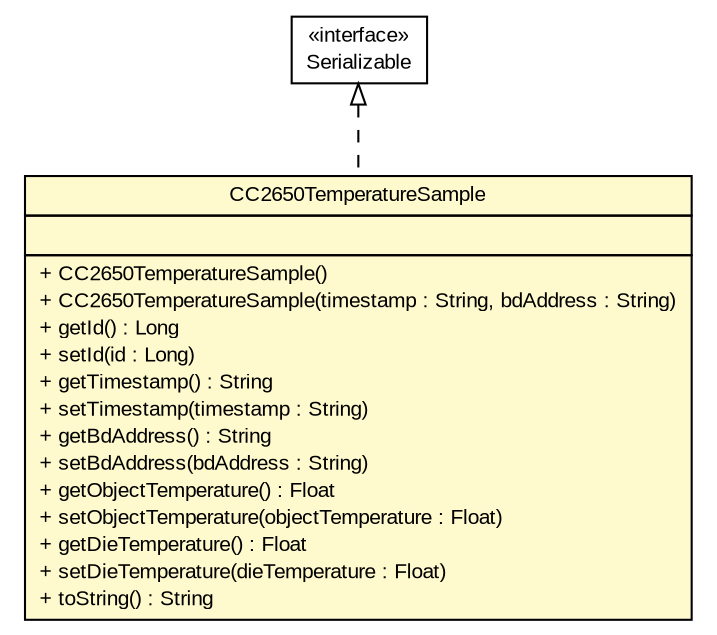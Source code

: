 #!/usr/local/bin/dot
#
# Class diagram 
# Generated by UMLGraph version R5_6 (http://www.umlgraph.org/)
#

digraph G {
	edge [fontname="arial",fontsize=10,labelfontname="arial",labelfontsize=10];
	node [fontname="arial",fontsize=10,shape=plaintext];
	nodesep=0.25;
	ranksep=0.5;
	// de.fhg.fit.biomos.sensorplatform.sample.CC2650TemperatureSample
	c75 [label=<<table title="de.fhg.fit.biomos.sensorplatform.sample.CC2650TemperatureSample" border="0" cellborder="1" cellspacing="0" cellpadding="2" port="p" bgcolor="lemonChiffon" href="./CC2650TemperatureSample.html">
		<tr><td><table border="0" cellspacing="0" cellpadding="1">
<tr><td align="center" balign="center"> CC2650TemperatureSample </td></tr>
		</table></td></tr>
		<tr><td><table border="0" cellspacing="0" cellpadding="1">
<tr><td align="left" balign="left">  </td></tr>
		</table></td></tr>
		<tr><td><table border="0" cellspacing="0" cellpadding="1">
<tr><td align="left" balign="left"> + CC2650TemperatureSample() </td></tr>
<tr><td align="left" balign="left"> + CC2650TemperatureSample(timestamp : String, bdAddress : String) </td></tr>
<tr><td align="left" balign="left"> + getId() : Long </td></tr>
<tr><td align="left" balign="left"> + setId(id : Long) </td></tr>
<tr><td align="left" balign="left"> + getTimestamp() : String </td></tr>
<tr><td align="left" balign="left"> + setTimestamp(timestamp : String) </td></tr>
<tr><td align="left" balign="left"> + getBdAddress() : String </td></tr>
<tr><td align="left" balign="left"> + setBdAddress(bdAddress : String) </td></tr>
<tr><td align="left" balign="left"> + getObjectTemperature() : Float </td></tr>
<tr><td align="left" balign="left"> + setObjectTemperature(objectTemperature : Float) </td></tr>
<tr><td align="left" balign="left"> + getDieTemperature() : Float </td></tr>
<tr><td align="left" balign="left"> + setDieTemperature(dieTemperature : Float) </td></tr>
<tr><td align="left" balign="left"> + toString() : String </td></tr>
		</table></td></tr>
		</table>>, URL="./CC2650TemperatureSample.html", fontname="arial", fontcolor="black", fontsize=10.0];
	//de.fhg.fit.biomos.sensorplatform.sample.CC2650TemperatureSample implements java.io.Serializable
	c81:p -> c75:p [dir=back,arrowtail=empty,style=dashed];
	// java.io.Serializable
	c81 [label=<<table title="java.io.Serializable" border="0" cellborder="1" cellspacing="0" cellpadding="2" port="p" href="http://java.sun.com/j2se/1.4.2/docs/api/java/io/Serializable.html">
		<tr><td><table border="0" cellspacing="0" cellpadding="1">
<tr><td align="center" balign="center"> &#171;interface&#187; </td></tr>
<tr><td align="center" balign="center"> Serializable </td></tr>
		</table></td></tr>
		</table>>, URL="http://java.sun.com/j2se/1.4.2/docs/api/java/io/Serializable.html", fontname="arial", fontcolor="black", fontsize=10.0];
}

